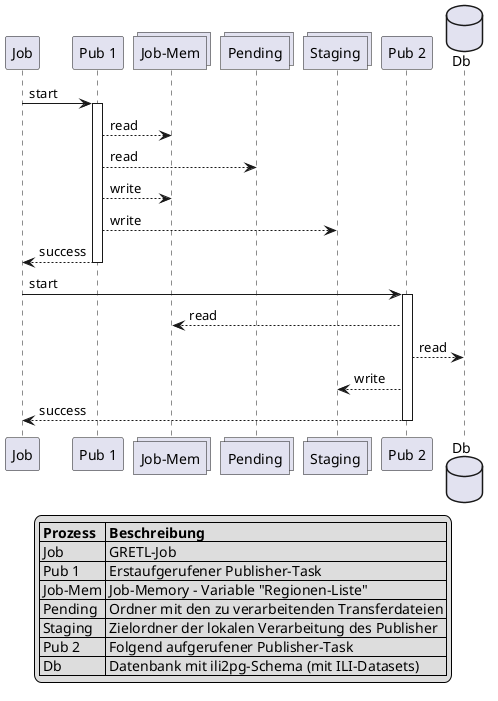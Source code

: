 @startuml

participant Job as j
participant "Pub 1" as p1
collections "Job-Mem" as jmem
collections "Pending" as pend
collections "Staging" as s
participant "Pub 2" as p2
database "Db" as db

j -> p1 ++ : start
    p1 --> jmem : read
    p1 --> pend : read
    p1 --> jmem : write
    p1 --> s : write
return success

j -> p2 ++ : start
    p2 --> jmem : read
    p2 --> db : read
    p2 --> s : write
return success

legend
    |= Prozess |= Beschreibung |
    | Job | GRETL-Job |
    | Pub 1 | Erstaufgerufener Publisher-Task |
    | Job-Mem | Job-Memory - Variable "Regionen-Liste" |
    | Pending | Ordner mit den zu verarbeitenden Transferdateien |
    | Staging | Zielordner der lokalen Verarbeitung des Publisher |
    | Pub 2 | Folgend aufgerufener Publisher-Task |
    | Db | Datenbank mit ili2pg-Schema (mit ILI-Datasets) |
end legend

@enduml
